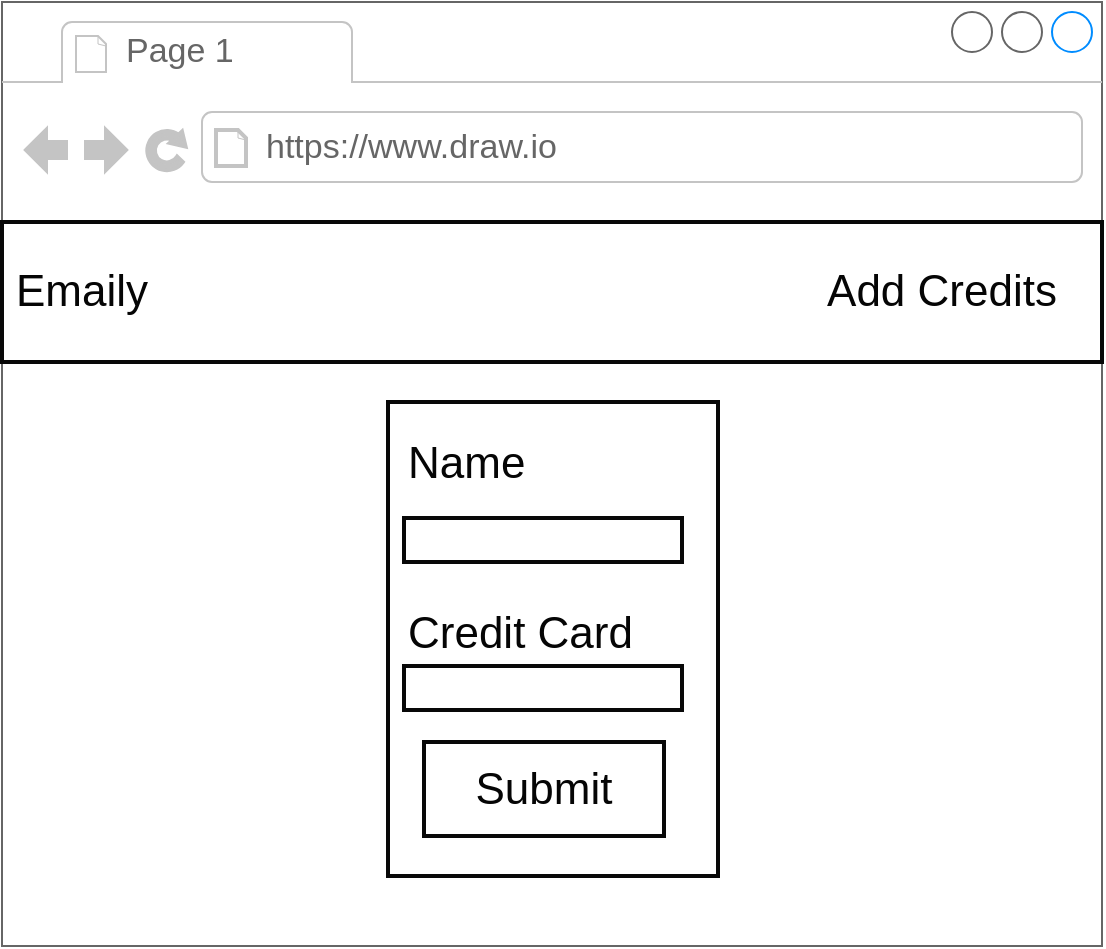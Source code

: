 <mxfile version="12.2.4" pages="11"><diagram id="vHIGYsIglk_2LRLfhvOE" name="Page-1"><mxGraphModel dx="1724" dy="545" grid="1" gridSize="10" guides="1" tooltips="1" connect="1" arrows="1" fold="1" page="1" pageScale="1" pageWidth="850" pageHeight="1100" math="0" shadow="0"><root><mxCell id="0"/><mxCell id="1" parent="0"/><mxCell id="2" value="" style="strokeWidth=1;shadow=0;dashed=0;align=center;html=1;shape=mxgraph.mockup.containers.browserWindow;rSize=0;fillColor=#ffffff;strokeColor=#666666;mainText=,;recursiveResize=0;rounded=0;labelBackgroundColor=none;fontSize=22;fontColor=#050505;" parent="1" vertex="1"><mxGeometry x="-700" y="280" width="550" height="472" as="geometry"/></mxCell><mxCell id="3" value="Page 1" style="strokeWidth=1;shadow=0;dashed=0;align=center;html=1;shape=mxgraph.mockup.containers.anchor;fontSize=17;fontColor=#666666;align=left;" parent="2" vertex="1"><mxGeometry x="60" y="12" width="110" height="26" as="geometry"/></mxCell><mxCell id="4" value="https://www.draw.io" style="strokeWidth=1;shadow=0;dashed=0;align=center;html=1;shape=mxgraph.mockup.containers.anchor;rSize=0;fontSize=17;fontColor=#666666;align=left;" parent="2" vertex="1"><mxGeometry x="130" y="60" width="250" height="26" as="geometry"/></mxCell><mxCell id="5" value="" style="rounded=0;whiteSpace=wrap;html=1;shadow=0;labelBackgroundColor=none;strokeColor=#080808;strokeWidth=2;fillColor=#ffffff;fontSize=22;fontColor=#050505;align=center;" parent="2" vertex="1"><mxGeometry y="110" width="550" height="70" as="geometry"/></mxCell><mxCell id="6" value="Emaily" style="text;html=1;strokeColor=none;fillColor=none;align=center;verticalAlign=middle;whiteSpace=wrap;rounded=0;shadow=0;labelBackgroundColor=none;fontSize=22;fontColor=#050505;" parent="2" vertex="1"><mxGeometry x="20" y="135" width="40" height="20" as="geometry"/></mxCell><mxCell id="7" value="Add Credits" style="text;html=1;strokeColor=none;fillColor=none;align=center;verticalAlign=middle;whiteSpace=wrap;rounded=0;shadow=0;labelBackgroundColor=none;fontSize=22;fontColor=#050505;" parent="2" vertex="1"><mxGeometry x="410" y="135" width="120" height="20" as="geometry"/></mxCell><mxCell id="8" value="" style="rounded=0;whiteSpace=wrap;html=1;shadow=0;labelBackgroundColor=none;strokeColor=#080808;strokeWidth=2;fillColor=#ffffff;fontSize=22;fontColor=#050505;align=center;" parent="2" vertex="1"><mxGeometry x="193" y="200" width="165" height="237" as="geometry"/></mxCell><mxCell id="9" value="Name" style="text;html=1;strokeColor=none;fillColor=none;align=left;verticalAlign=middle;whiteSpace=wrap;rounded=0;shadow=0;labelBackgroundColor=none;fontSize=22;fontColor=#050505;" parent="2" vertex="1"><mxGeometry x="201" y="212" width="127" height="37" as="geometry"/></mxCell><mxCell id="10" value="" style="rounded=0;whiteSpace=wrap;html=1;shadow=0;labelBackgroundColor=none;strokeColor=#080808;strokeWidth=2;fillColor=#ffffff;fontSize=22;fontColor=#050505;align=center;" parent="2" vertex="1"><mxGeometry x="201" y="258" width="139" height="22" as="geometry"/></mxCell><mxCell id="11" value="" style="rounded=0;whiteSpace=wrap;html=1;shadow=0;labelBackgroundColor=none;strokeColor=#080808;strokeWidth=2;fillColor=#ffffff;fontSize=22;fontColor=#050505;align=center;" parent="2" vertex="1"><mxGeometry x="201" y="332" width="139" height="22" as="geometry"/></mxCell><mxCell id="12" value="Submit" style="rounded=0;whiteSpace=wrap;html=1;shadow=0;labelBackgroundColor=none;strokeColor=#080808;strokeWidth=2;fillColor=#ffffff;fontSize=22;fontColor=#050505;align=center;" parent="2" vertex="1"><mxGeometry x="211" y="370" width="120" height="47" as="geometry"/></mxCell><mxCell id="13" value="Credit Card" style="text;html=1;strokeColor=none;fillColor=none;align=left;verticalAlign=middle;whiteSpace=wrap;rounded=0;shadow=0;labelBackgroundColor=none;fontSize=22;fontColor=#050505;" parent="2" vertex="1"><mxGeometry x="201" y="297" width="127" height="37" as="geometry"/></mxCell></root></mxGraphModel></diagram><diagram name="001 - form" id="R5pJ5romfoClj3Jhyflk"><mxGraphModel dx="942" dy="606" grid="1" gridSize="10" guides="1" tooltips="1" connect="1" arrows="1" fold="1" page="1" pageScale="1" pageWidth="1100" pageHeight="850" background="#ffffff" math="0" shadow="0"><root><mxCell id="0"/><mxCell id="1" parent="0"/><mxCell id="10" value="" style="strokeWidth=1;shadow=0;dashed=0;align=center;html=1;shape=mxgraph.mockup.containers.browserWindow;rSize=0;fillColor=#ffffff;strokeColor=#666666;mainText=,;recursiveResize=0;rounded=0;labelBackgroundColor=none;fontSize=22;fontColor=#050505;" parent="1" vertex="1"><mxGeometry x="260" y="40" width="550" height="472" as="geometry"/></mxCell><mxCell id="11" value="Page 1" style="strokeWidth=1;shadow=0;dashed=0;align=center;html=1;shape=mxgraph.mockup.containers.anchor;fontSize=17;fontColor=#666666;align=left;" parent="10" vertex="1"><mxGeometry x="60" y="12" width="110" height="26" as="geometry"/></mxCell><mxCell id="12" value="https://www.draw.io" style="strokeWidth=1;shadow=0;dashed=0;align=center;html=1;shape=mxgraph.mockup.containers.anchor;rSize=0;fontSize=17;fontColor=#666666;align=left;" parent="10" vertex="1"><mxGeometry x="130" y="60" width="250" height="26" as="geometry"/></mxCell><mxCell id="13" value="" style="rounded=0;whiteSpace=wrap;html=1;shadow=0;labelBackgroundColor=none;strokeColor=#080808;strokeWidth=2;fillColor=#ffffff;fontSize=22;fontColor=#050505;align=center;" parent="10" vertex="1"><mxGeometry y="110" width="550" height="70" as="geometry"/></mxCell><mxCell id="14" value="Emaily" style="text;html=1;strokeColor=none;fillColor=none;align=center;verticalAlign=middle;whiteSpace=wrap;rounded=0;shadow=0;labelBackgroundColor=none;fontSize=22;fontColor=#050505;" parent="10" vertex="1"><mxGeometry x="20" y="135" width="40" height="20" as="geometry"/></mxCell><mxCell id="15" value="Add Credits" style="text;html=1;strokeColor=none;fillColor=none;align=center;verticalAlign=middle;whiteSpace=wrap;rounded=0;shadow=0;labelBackgroundColor=none;fontSize=22;fontColor=#050505;" parent="10" vertex="1"><mxGeometry x="410" y="135" width="120" height="20" as="geometry"/></mxCell><mxCell id="16" value="" style="rounded=0;whiteSpace=wrap;html=1;shadow=0;labelBackgroundColor=none;strokeColor=#080808;strokeWidth=2;fillColor=#ffffff;fontSize=22;fontColor=#050505;align=center;" parent="10" vertex="1"><mxGeometry x="193" y="200" width="165" height="237" as="geometry"/></mxCell><mxCell id="17" value="Name" style="text;html=1;strokeColor=none;fillColor=none;align=left;verticalAlign=middle;whiteSpace=wrap;rounded=0;shadow=0;labelBackgroundColor=none;fontSize=22;fontColor=#050505;" parent="10" vertex="1"><mxGeometry x="201" y="212" width="127" height="37" as="geometry"/></mxCell><mxCell id="19" value="" style="rounded=0;whiteSpace=wrap;html=1;shadow=0;labelBackgroundColor=none;strokeColor=#080808;strokeWidth=2;fillColor=#ffffff;fontSize=22;fontColor=#050505;align=center;" parent="10" vertex="1"><mxGeometry x="201" y="258" width="139" height="22" as="geometry"/></mxCell><mxCell id="20" value="" style="rounded=0;whiteSpace=wrap;html=1;shadow=0;labelBackgroundColor=none;strokeColor=#080808;strokeWidth=2;fillColor=#ffffff;fontSize=22;fontColor=#050505;align=center;" parent="10" vertex="1"><mxGeometry x="201" y="332" width="139" height="22" as="geometry"/></mxCell><mxCell id="21" value="Submit" style="rounded=0;whiteSpace=wrap;html=1;shadow=0;labelBackgroundColor=none;strokeColor=#080808;strokeWidth=2;fillColor=#ffffff;fontSize=22;fontColor=#050505;align=center;" parent="10" vertex="1"><mxGeometry x="211" y="370" width="120" height="47" as="geometry"/></mxCell><mxCell id="22" value="Credit Card" style="text;html=1;strokeColor=none;fillColor=none;align=left;verticalAlign=middle;whiteSpace=wrap;rounded=0;shadow=0;labelBackgroundColor=none;fontSize=22;fontColor=#050505;" parent="10" vertex="1"><mxGeometry x="201" y="297" width="127" height="37" as="geometry"/></mxCell></root></mxGraphModel></diagram><diagram name="002 - rules of billing" id="IQtLHyrfyiBQp5aOUwq8"><mxGraphModel dx="1114" dy="539" grid="1" gridSize="10" guides="1" tooltips="1" connect="1" arrows="1" fold="1" page="1" pageScale="1" pageWidth="1100" pageHeight="850" background="#ffffff" math="0" shadow="0"><root><mxCell id="0"/><mxCell id="1" parent="0"/><mxCell id="3" value="Rules of Billing" style="rounded=0;whiteSpace=wrap;html=1;shadow=0;labelBackgroundColor=none;strokeColor=#666666;strokeWidth=2;fillColor=#f5f5f5;fontSize=22;fontColor=#050505;align=center;" parent="1" vertex="1"><mxGeometry x="370" y="90" width="320" height="60" as="geometry"/></mxCell><mxCell id="4" value="We are bad at security" style="rounded=0;whiteSpace=wrap;html=1;shadow=0;labelBackgroundColor=none;strokeColor=#080808;strokeWidth=2;fillColor=#ffffff;fontSize=22;fontColor=#050505;align=center;" parent="1" vertex="1"><mxGeometry x="150" y="180" width="320" height="60" as="geometry"/></mxCell><mxCell id="5" value="Billing is hard" style="rounded=0;whiteSpace=wrap;html=1;shadow=0;labelBackgroundColor=none;strokeColor=#080808;strokeWidth=2;fillColor=#ffffff;fontSize=22;fontColor=#050505;align=center;" parent="1" vertex="1"><mxGeometry x="150" y="360" width="320" height="60" as="geometry"/></mxCell><mxCell id="6" value="- Never accept raw credit card numbers&lt;div&gt;- Never store credit card numbers&lt;/div&gt;&lt;div&gt;- Always use an outside payment processor&lt;/div&gt;" style="text;html=1;strokeColor=none;fillColor=none;align=left;verticalAlign=middle;whiteSpace=wrap;rounded=0;shadow=0;labelBackgroundColor=none;fontSize=22;fontColor=#050505;" parent="1" vertex="1"><mxGeometry x="200" y="250" width="590" height="80" as="geometry"/></mxCell><mxCell id="7" value="- Possible to avoid monthly payments/multiple plans?&lt;div&gt;- Fraud and chargebacks are a pain&lt;/div&gt;" style="text;html=1;strokeColor=none;fillColor=none;align=left;verticalAlign=middle;whiteSpace=wrap;rounded=0;shadow=0;labelBackgroundColor=none;fontSize=22;fontColor=#050505;" parent="1" vertex="1"><mxGeometry x="200" y="425" width="590" height="80" as="geometry"/></mxCell></root></mxGraphModel></diagram><diagram name="003 - stripe flow" id="sUShqqdtJ5CX_gaB9Qwm"><mxGraphModel dx="1149" dy="509" grid="1" gridSize="10" guides="1" tooltips="1" connect="1" arrows="1" fold="1" page="1" pageScale="1" pageWidth="1100" pageHeight="850" background="#ffffff" math="0" shadow="0"><root><mxCell id="0"/><mxCell id="1" parent="0"/><mxCell id="10" style="edgeStyle=orthogonalEdgeStyle;rounded=0;html=1;exitX=0.5;exitY=1;entryX=0.5;entryY=0;startArrow=none;startFill=0;endArrow=classic;endFill=1;jettySize=auto;orthogonalLoop=1;strokeColor=#000000;strokeWidth=3;fontSize=22;fontColor=#050505;" parent="1" source="2" target="3" edge="1"><mxGeometry relative="1" as="geometry"/></mxCell><mxCell id="2" value="User clicks 'Add Credits'" style="rounded=0;whiteSpace=wrap;html=1;shadow=0;labelBackgroundColor=none;strokeColor=#080808;strokeWidth=2;fillColor=#ffffff;fontSize=22;fontColor=#050505;align=center;" parent="1" vertex="1"><mxGeometry x="195" y="140" width="300" height="60" as="geometry"/></mxCell><mxCell id="11" style="edgeStyle=orthogonalEdgeStyle;rounded=0;html=1;exitX=0.5;exitY=1;entryX=0.5;entryY=0;startArrow=none;startFill=0;endArrow=classic;endFill=1;jettySize=auto;orthogonalLoop=1;strokeColor=#000000;strokeWidth=3;fontSize=22;fontColor=#050505;" parent="1" source="3" target="4" edge="1"><mxGeometry relative="1" as="geometry"/></mxCell><mxCell id="3" value="Tell Stripe to show a credit card form" style="rounded=0;whiteSpace=wrap;html=1;shadow=0;labelBackgroundColor=none;strokeColor=#080808;strokeWidth=2;fillColor=#ffffff;fontSize=22;fontColor=#050505;align=center;" parent="1" vertex="1"><mxGeometry x="195" y="231" width="300" height="60" as="geometry"/></mxCell><mxCell id="12" style="edgeStyle=orthogonalEdgeStyle;rounded=0;html=1;exitX=0.5;exitY=1;startArrow=none;startFill=0;endArrow=classic;endFill=1;jettySize=auto;orthogonalLoop=1;strokeColor=#000000;strokeWidth=3;fontSize=22;fontColor=#050505;" parent="1" source="4" target="5" edge="1"><mxGeometry relative="1" as="geometry"/></mxCell><mxCell id="4" value="User enters credit card details" style="rounded=0;whiteSpace=wrap;html=1;shadow=0;labelBackgroundColor=none;strokeColor=#080808;strokeWidth=2;fillColor=#ffffff;fontSize=22;fontColor=#050505;align=center;" parent="1" vertex="1"><mxGeometry x="195" y="323" width="300" height="60" as="geometry"/></mxCell><mxCell id="13" style="edgeStyle=orthogonalEdgeStyle;rounded=0;html=1;exitX=0.5;exitY=1;entryX=0.5;entryY=0;startArrow=none;startFill=0;endArrow=classic;endFill=1;jettySize=auto;orthogonalLoop=1;strokeColor=#000000;strokeWidth=3;fontSize=22;fontColor=#050505;" parent="1" source="5" target="6" edge="1"><mxGeometry relative="1" as="geometry"/></mxCell><mxCell id="5" value="Details sent directly from the form to Stripe" style="rounded=0;whiteSpace=wrap;html=1;shadow=0;labelBackgroundColor=none;strokeColor=#080808;strokeWidth=2;fillColor=#ffffff;fontSize=22;fontColor=#050505;align=center;" parent="1" vertex="1"><mxGeometry x="195" y="414" width="300" height="60" as="geometry"/></mxCell><mxCell id="14" style="edgeStyle=orthogonalEdgeStyle;rounded=0;html=1;exitX=1;exitY=0.5;entryX=0;entryY=0.5;startArrow=none;startFill=0;endArrow=classic;endFill=1;jettySize=auto;orthogonalLoop=1;strokeColor=#000000;strokeWidth=3;fontSize=22;fontColor=#050505;" parent="1" source="6" target="7" edge="1"><mxGeometry relative="1" as="geometry"/></mxCell><mxCell id="6" value="Stripe sends back a token representing the charge" style="rounded=0;whiteSpace=wrap;html=1;shadow=0;labelBackgroundColor=none;strokeColor=#080808;strokeWidth=2;fillColor=#ffffff;fontSize=22;fontColor=#050505;align=center;" parent="1" vertex="1"><mxGeometry x="195" y="505" width="300" height="60" as="geometry"/></mxCell><mxCell id="15" style="edgeStyle=orthogonalEdgeStyle;rounded=0;html=1;exitX=0.5;exitY=0;entryX=0.5;entryY=1;startArrow=none;startFill=0;endArrow=classic;endFill=1;jettySize=auto;orthogonalLoop=1;strokeColor=#000000;strokeWidth=3;fontSize=22;fontColor=#050505;" parent="1" source="7" target="8" edge="1"><mxGeometry relative="1" as="geometry"/></mxCell><mxCell id="7" value="We send token to our API" style="rounded=0;whiteSpace=wrap;html=1;shadow=0;labelBackgroundColor=none;strokeColor=#080808;strokeWidth=2;fillColor=#ffffff;fontSize=22;fontColor=#050505;align=center;" parent="1" vertex="1"><mxGeometry x="565" y="505" width="300" height="60" as="geometry"/></mxCell><mxCell id="16" style="edgeStyle=orthogonalEdgeStyle;rounded=0;html=1;exitX=0.5;exitY=0;entryX=0.5;entryY=1;startArrow=none;startFill=0;endArrow=classic;endFill=1;jettySize=auto;orthogonalLoop=1;strokeColor=#000000;strokeWidth=3;fontSize=22;fontColor=#050505;" parent="1" source="8" target="9" edge="1"><mxGeometry relative="1" as="geometry"/></mxCell><mxCell id="8" value="Our API confirms the charge was successful with Stripe" style="rounded=0;whiteSpace=wrap;html=1;shadow=0;labelBackgroundColor=none;strokeColor=#080808;strokeWidth=2;fillColor=#ffffff;fontSize=22;fontColor=#050505;align=center;" parent="1" vertex="1"><mxGeometry x="565" y="414" width="300" height="60" as="geometry"/></mxCell><mxCell id="9" value="Add credits to user's account" style="rounded=0;whiteSpace=wrap;html=1;shadow=0;labelBackgroundColor=none;strokeColor=#080808;strokeWidth=2;fillColor=#ffffff;fontSize=22;fontColor=#050505;align=center;" parent="1" vertex="1"><mxGeometry x="565" y="323" width="300" height="60" as="geometry"/></mxCell></root></mxGraphModel></diagram><diagram name="004 - header" id="64BxiM53PWQKHDV9Xqi4"><mxGraphModel dx="891" dy="431" grid="1" gridSize="10" guides="1" tooltips="1" connect="1" arrows="1" fold="1" page="1" pageScale="1" pageWidth="1100" pageHeight="850" background="#ffffff" math="0" shadow="0"><root><mxCell id="0"/><mxCell id="1" parent="0"/><mxCell id="4" style="edgeStyle=orthogonalEdgeStyle;rounded=0;html=1;exitX=0.5;exitY=1;entryX=0.5;entryY=0;startArrow=none;startFill=0;endArrow=classic;endFill=1;jettySize=auto;orthogonalLoop=1;strokeColor=#000000;strokeWidth=3;fontSize=22;fontColor=#050505;" parent="1" source="2" target="3" edge="1"><mxGeometry relative="1" as="geometry"/></mxCell><mxCell id="2" value="App boots up" style="rounded=0;whiteSpace=wrap;html=1;shadow=0;labelBackgroundColor=none;strokeColor=#080808;strokeWidth=2;fillColor=#ffffff;fontSize=22;fontColor=#050505;align=center;" parent="1" vertex="1"><mxGeometry x="390" y="90" width="120" height="60" as="geometry"/></mxCell><mxCell id="13" style="edgeStyle=orthogonalEdgeStyle;rounded=0;html=1;exitX=0.75;exitY=1;entryX=0.25;entryY=0;startArrow=none;startFill=0;endArrow=classic;endFill=1;jettySize=auto;orthogonalLoop=1;strokeColor=#000000;strokeWidth=3;fontSize=22;fontColor=#050505;" parent="1" source="3" target="5" edge="1"><mxGeometry relative="1" as="geometry"/></mxCell><mxCell id="3" value="Fetch current user" style="rounded=0;whiteSpace=wrap;html=1;shadow=0;labelBackgroundColor=none;strokeColor=#080808;strokeWidth=2;fillColor=#ffffff;fontSize=22;fontColor=#050505;align=center;" parent="1" vertex="1"><mxGeometry x="370" y="220" width="160" height="60" as="geometry"/></mxCell><mxCell id="5" value="Header up to date" style="rounded=0;whiteSpace=wrap;html=1;shadow=0;labelBackgroundColor=none;strokeColor=#080808;strokeWidth=2;fillColor=#ffffff;fontSize=22;fontColor=#050505;align=center;" parent="1" vertex="1"><mxGeometry x="452" y="340" width="200" height="60" as="geometry"/></mxCell><mxCell id="10" style="edgeStyle=orthogonalEdgeStyle;rounded=0;html=1;exitX=0.5;exitY=1;entryX=0.5;entryY=0;startArrow=none;startFill=0;endArrow=classic;endFill=1;jettySize=auto;orthogonalLoop=1;strokeColor=#000000;strokeWidth=3;fontSize=22;fontColor=#050505;" parent="1" source="7" target="8" edge="1"><mxGeometry relative="1" as="geometry"/></mxCell><mxCell id="7" value="User pays money" style="rounded=0;whiteSpace=wrap;html=1;shadow=0;labelBackgroundColor=none;strokeColor=#080808;strokeWidth=2;fillColor=#ffffff;fontSize=22;fontColor=#050505;align=center;" parent="1" vertex="1"><mxGeometry x="600" y="90" width="120" height="60" as="geometry"/></mxCell><mxCell id="12" style="edgeStyle=orthogonalEdgeStyle;rounded=0;html=1;exitX=0.25;exitY=1;entryX=0.75;entryY=0;startArrow=none;startFill=0;endArrow=classic;endFill=1;jettySize=auto;orthogonalLoop=1;strokeColor=#000000;strokeWidth=3;fontSize=22;fontColor=#050505;" parent="1" source="8" target="5" edge="1"><mxGeometry relative="1" as="geometry"/></mxCell><mxCell id="8" value="Response sends back user" style="rounded=0;whiteSpace=wrap;html=1;shadow=0;labelBackgroundColor=none;strokeColor=#080808;strokeWidth=2;fillColor=#ffffff;fontSize=22;fontColor=#050505;align=center;" parent="1" vertex="1"><mxGeometry x="570" y="220" width="180" height="60" as="geometry"/></mxCell></root></mxGraphModel></diagram><diagram name="005 - charges" id="42h0jklFzVs84sB_H1zm"><mxGraphModel dx="891" dy="431" grid="1" gridSize="10" guides="1" tooltips="1" connect="1" arrows="1" fold="1" page="1" pageScale="1" pageWidth="1100" pageHeight="850" background="#ffffff" math="0" shadow="0"><root><mxCell id="0"/><mxCell id="1" parent="0"/><mxCell id="2" value="" style="rounded=0;whiteSpace=wrap;html=1;shadow=0;labelBackgroundColor=none;strokeColor=#080808;strokeWidth=2;fillColor=#ffffff;fontSize=22;fontColor=#000000;align=center;" vertex="1" parent="1"><mxGeometry x="350" y="170" width="170" height="190" as="geometry"/></mxCell><mxCell id="3" value="googleId" style="rounded=0;whiteSpace=wrap;html=1;shadow=0;labelBackgroundColor=none;strokeColor=#080808;strokeWidth=2;fillColor=#ffffff;fontSize=22;fontColor=#000000;align=center;" vertex="1" parent="1"><mxGeometry x="375" y="190" width="120" height="60" as="geometry"/></mxCell><mxCell id="4" value="credits" style="rounded=0;whiteSpace=wrap;html=1;shadow=0;labelBackgroundColor=none;strokeColor=#080808;strokeWidth=2;fillColor=#ffffff;fontSize=22;fontColor=#000000;align=center;" vertex="1" parent="1"><mxGeometry x="375" y="280" width="120" height="60" as="geometry"/></mxCell><mxCell id="6" style="edgeStyle=orthogonalEdgeStyle;rounded=0;html=1;exitX=0;exitY=0.5;entryX=1;entryY=0.5;startArrow=none;startFill=0;endArrow=classic;endFill=1;jettySize=auto;orthogonalLoop=1;strokeColor=#000000;strokeWidth=3;fontSize=22;fontColor=#000000;" edge="1" parent="1" source="5" target="4"><mxGeometry relative="1" as="geometry"/></mxCell><mxCell id="5" value="Default to 0" style="text;html=1;strokeColor=none;fillColor=none;align=center;verticalAlign=middle;whiteSpace=wrap;rounded=0;shadow=0;labelBackgroundColor=none;fontSize=22;fontColor=#000000;" vertex="1" parent="1"><mxGeometry x="570" y="285" width="90" height="50" as="geometry"/></mxCell><mxCell id="7" value="User Model" style="text;html=1;strokeColor=none;fillColor=none;align=center;verticalAlign=middle;whiteSpace=wrap;rounded=0;shadow=0;labelBackgroundColor=none;fontSize=22;fontColor=#000000;" vertex="1" parent="1"><mxGeometry x="378" y="140" width="115" height="20" as="geometry"/></mxCell></root></mxGraphModel></diagram><diagram name="006 - requirelogin" id="-4EDk4ykSgKsdJUGmr_T"><mxGraphModel dx="990" dy="431" grid="1" gridSize="10" guides="1" tooltips="1" connect="1" arrows="1" fold="1" page="1" pageScale="1" pageWidth="1100" pageHeight="850" background="#ffffff" math="0" shadow="0"><root><mxCell id="0"/><mxCell id="1" parent="0"/><mxCell id="2" value="Request handler" style="rounded=0;whiteSpace=wrap;html=1;shadow=0;labelBackgroundColor=none;strokeColor=#080808;strokeWidth=2;fillColor=#ffffff;fontSize=22;fontColor=#000000;align=center;" vertex="1" parent="1"><mxGeometry x="460" y="425" width="120" height="60" as="geometry"/></mxCell><mxCell id="5" style="edgeStyle=orthogonalEdgeStyle;rounded=0;html=1;exitX=0.5;exitY=1;entryX=0.5;entryY=0;startArrow=none;startFill=0;endArrow=classic;endFill=1;jettySize=auto;orthogonalLoop=1;strokeColor=#000000;strokeWidth=3;fontSize=22;fontColor=#000000;" edge="1" parent="1" source="3" target="4"><mxGeometry relative="1" as="geometry"/></mxCell><mxCell id="3" value="request" style="rounded=0;whiteSpace=wrap;html=1;shadow=0;labelBackgroundColor=none;strokeColor=#080808;strokeWidth=2;fillColor=#ffffff;fontSize=22;fontColor=#000000;align=center;" vertex="1" parent="1"><mxGeometry x="460" y="80" width="120" height="60" as="geometry"/></mxCell><mxCell id="7" style="edgeStyle=orthogonalEdgeStyle;rounded=0;html=1;exitX=0.5;exitY=1;entryX=0.5;entryY=0;startArrow=none;startFill=0;endArrow=classic;endFill=1;jettySize=auto;orthogonalLoop=1;strokeColor=#000000;strokeWidth=3;fontSize=22;fontColor=#000000;" edge="1" parent="1" source="4" target="6"><mxGeometry relative="1" as="geometry"/></mxCell><mxCell id="4" value="express app" style="rounded=0;whiteSpace=wrap;html=1;shadow=0;labelBackgroundColor=none;strokeColor=#080808;strokeWidth=2;fillColor=#ffffff;fontSize=22;fontColor=#000000;align=center;" vertex="1" parent="1"><mxGeometry x="460" y="166" width="120" height="60" as="geometry"/></mxCell><mxCell id="9" style="edgeStyle=orthogonalEdgeStyle;rounded=0;html=1;exitX=0.5;exitY=1;startArrow=none;startFill=0;endArrow=classic;endFill=1;jettySize=auto;orthogonalLoop=1;strokeColor=#000000;strokeWidth=3;fontSize=22;fontColor=#000000;" edge="1" parent="1" source="6" target="8"><mxGeometry relative="1" as="geometry"/></mxCell><mxCell id="6" value="Passport middleware" style="rounded=0;whiteSpace=wrap;html=1;shadow=0;labelBackgroundColor=none;strokeColor=#080808;strokeWidth=2;fillColor=#ffffff;fontSize=22;fontColor=#000000;align=center;" vertex="1" parent="1"><mxGeometry x="460" y="253" width="120" height="60" as="geometry"/></mxCell><mxCell id="10" style="edgeStyle=orthogonalEdgeStyle;rounded=0;html=1;exitX=0.5;exitY=1;entryX=0.5;entryY=0;startArrow=none;startFill=0;endArrow=classic;endFill=1;jettySize=auto;orthogonalLoop=1;strokeColor=#000000;strokeWidth=3;fontSize=22;fontColor=#000000;" edge="1" parent="1" source="8" target="2"><mxGeometry relative="1" as="geometry"/></mxCell><mxCell id="8" value="Make sure users logged in!" style="rounded=0;whiteSpace=wrap;html=1;shadow=0;labelBackgroundColor=none;strokeColor=#080808;strokeWidth=2;fillColor=#ffffff;fontSize=22;fontColor=#000000;align=center;" vertex="1" parent="1"><mxGeometry x="435" y="339" width="170" height="60" as="geometry"/></mxCell></root></mxGraphModel></diagram><diagram name="007 - arch" id="9PgyvKipA8f5Iy2gCTKg"><mxGraphModel dx="990" dy="431" grid="1" gridSize="10" guides="1" tooltips="1" connect="1" arrows="1" fold="1" page="1" pageScale="1" pageWidth="1100" pageHeight="850" background="#ffffff" math="0" shadow="0"><root><mxCell id="0"/><mxCell id="1" parent="0"/><mxCell id="2" value="main.js" style="rounded=0;whiteSpace=wrap;html=1;shadow=0;labelBackgroundColor=none;strokeColor=#080808;strokeWidth=2;fillColor=#ffffff;fontSize=22;fontColor=#000000;align=center;" vertex="1" parent="1"><mxGeometry x="405" y="140" width="120" height="60" as="geometry"/></mxCell><mxCell id="8" style="edgeStyle=orthogonalEdgeStyle;rounded=0;html=1;exitX=0.5;exitY=1;entryX=0.485;entryY=0.005;entryPerimeter=0;startArrow=none;startFill=0;endArrow=classic;endFill=1;jettySize=auto;orthogonalLoop=1;strokeColor=#000000;strokeWidth=3;fontSize=16;fontColor=#000000;" edge="1" parent="1" source="3" target="5"><mxGeometry relative="1" as="geometry"/></mxCell><mxCell id="3" value="Express Server" style="rounded=0;whiteSpace=wrap;html=1;shadow=0;labelBackgroundColor=none;strokeColor=#080808;strokeWidth=2;fillColor=#ffffff;fontSize=22;fontColor=#000000;align=center;" vertex="1" parent="1"><mxGeometry x="405" y="200" width="230" height="60" as="geometry"/></mxCell><mxCell id="4" value="Output of CRA" style="text;html=1;strokeColor=none;fillColor=none;align=left;verticalAlign=middle;whiteSpace=wrap;rounded=0;shadow=0;labelBackgroundColor=none;fontSize=16;fontColor=#000000;fontStyle=2" vertex="1" parent="1"><mxGeometry x="525" y="155" width="90" height="30" as="geometry"/></mxCell><mxCell id="5" value="" style="strokeWidth=1;shadow=0;dashed=0;align=center;html=1;shape=mxgraph.mockup.containers.browserWindow;rSize=0;fillColor=#ffffff;strokeColor=#666666;mainText=,;recursiveResize=0;rounded=0;labelBackgroundColor=none;fontSize=16;fontColor=#000000;" vertex="1" parent="1"><mxGeometry x="360" y="320" width="330" height="190" as="geometry"/></mxCell><mxCell id="6" value="Page 1" style="strokeWidth=1;shadow=0;dashed=0;align=center;html=1;shape=mxgraph.mockup.containers.anchor;fontSize=17;fontColor=#666666;align=left;" vertex="1" parent="5"><mxGeometry x="60" y="12" width="110" height="26" as="geometry"/></mxCell><mxCell id="7" value="herokuapp.com" style="strokeWidth=1;shadow=0;dashed=0;align=center;html=1;shape=mxgraph.mockup.containers.anchor;rSize=0;fontSize=17;fontColor=#666666;align=left;" vertex="1" parent="5"><mxGeometry x="130" y="60" width="250" height="26" as="geometry"/></mxCell></root></mxGraphModel></diagram><diagram name="008 - options" id="GBM9SqgjXPoSb1LJ3vyN"><mxGraphModel dx="990" dy="431" grid="1" gridSize="10" guides="1" tooltips="1" connect="1" arrows="1" fold="1" page="1" pageScale="1" pageWidth="1100" pageHeight="850" background="#ffffff" math="0" shadow="0"><root><mxCell id="0"/><mxCell id="1" parent="0"/><mxCell id="4" value="&amp;nbsp; &amp;nbsp; &amp;nbsp; &amp;nbsp; &amp;nbsp; &amp;nbsp; &amp;nbsp; &amp;nbsp; &amp;nbsp;Express Server" style="rounded=0;whiteSpace=wrap;html=1;shadow=0;labelBackgroundColor=none;strokeColor=#080808;strokeWidth=2;fillColor=#ffffff;fontSize=22;fontColor=#000000;align=left;" vertex="1" parent="1"><mxGeometry x="205" y="275" width="690" height="60" as="geometry"/></mxCell><mxCell id="19" style="edgeStyle=orthogonalEdgeStyle;rounded=0;html=1;exitX=0.75;exitY=1;startArrow=none;startFill=0;endArrow=classic;endFill=1;jettySize=auto;orthogonalLoop=1;strokeColor=#000000;strokeWidth=3;fontSize=16;fontColor=#000000;" edge="1" parent="1" source="2"><mxGeometry relative="1" as="geometry"><mxPoint x="616" y="477" as="targetPoint"/><Array as="points"><mxPoint x="615" y="475"/><mxPoint x="616" y="475"/></Array></mxGeometry></mxCell><mxCell id="2" value="index.html" style="rounded=0;whiteSpace=wrap;html=1;shadow=0;labelBackgroundColor=none;strokeColor=#080808;strokeWidth=2;fillColor=#ffffff;fontSize=22;fontColor=#000000;align=center;" vertex="1" parent="1"><mxGeometry x="525" y="170" width="120" height="60" as="geometry"/></mxCell><mxCell id="17" style="edgeStyle=orthogonalEdgeStyle;rounded=0;html=1;exitX=0.75;exitY=0;entryX=0.25;entryY=1;startArrow=none;startFill=0;endArrow=classic;endFill=1;jettySize=auto;orthogonalLoop=1;strokeColor=#000000;strokeWidth=3;fontSize=16;fontColor=#000000;" edge="1" parent="1" target="2"><mxGeometry relative="1" as="geometry"><mxPoint x="555" y="280" as="sourcePoint"/></mxGeometry></mxCell><mxCell id="6" value="" style="strokeWidth=1;shadow=0;dashed=0;align=center;html=1;shape=mxgraph.mockup.containers.browserWindow;rSize=0;fillColor=#ffffff;strokeColor=#666666;mainText=,;recursiveResize=0;rounded=0;labelBackgroundColor=none;fontSize=16;fontColor=#000000;" vertex="1" parent="1"><mxGeometry x="205" y="477" width="690" height="190" as="geometry"/></mxCell><mxCell id="7" value="Page 1" style="strokeWidth=1;shadow=0;dashed=0;align=center;html=1;shape=mxgraph.mockup.containers.anchor;fontSize=17;fontColor=#666666;align=left;" vertex="1" parent="6"><mxGeometry x="60" y="12" width="110" height="26" as="geometry"/></mxCell><mxCell id="8" value="herokuapp.com/surveys" style="strokeWidth=1;shadow=0;dashed=0;align=center;html=1;shape=mxgraph.mockup.containers.anchor;rSize=0;fontSize=17;fontColor=#666666;align=left;" vertex="1" parent="6"><mxGeometry x="130" y="60" width="250" height="26" as="geometry"/></mxCell><mxCell id="9" value="" style="endArrow=classic;html=1;strokeColor=#000000;strokeWidth=3;fontSize=16;fontColor=#000000;entryX=0.074;entryY=1;entryPerimeter=0;" edge="1" parent="1" target="4"><mxGeometry width="50" height="50" relative="1" as="geometry"><mxPoint x="255" y="475" as="sourcePoint"/><mxPoint x="365" y="425" as="targetPoint"/></mxGeometry></mxCell><mxCell id="10" value="/api/stripe" style="text;html=1;resizable=0;points=[];align=center;verticalAlign=middle;labelBackgroundColor=#ffffff;fontSize=16;fontColor=#000000;" vertex="1" connectable="0" parent="9"><mxGeometry x="-0.217" y="-4" relative="1" as="geometry"><mxPoint as="offset"/></mxGeometry></mxCell><mxCell id="11" value="" style="endArrow=classic;html=1;strokeColor=#000000;strokeWidth=3;fontSize=16;fontColor=#000000;exitX=0.181;exitY=1.017;exitPerimeter=0;" edge="1" parent="1" source="4"><mxGeometry width="50" height="50" relative="1" as="geometry"><mxPoint x="295" y="425" as="sourcePoint"/><mxPoint x="330" y="475" as="targetPoint"/></mxGeometry></mxCell><mxCell id="12" value="I gotcha" style="text;html=1;resizable=0;points=[];align=center;verticalAlign=middle;labelBackgroundColor=#ffffff;fontSize=16;fontColor=#000000;" vertex="1" connectable="0" parent="11"><mxGeometry x="0.086" y="5" relative="1" as="geometry"><mxPoint as="offset"/></mxGeometry></mxCell><mxCell id="13" value="" style="endArrow=classic;html=1;strokeColor=#000000;strokeWidth=3;fontSize=16;fontColor=#000000;" edge="1" parent="1"><mxGeometry width="50" height="50" relative="1" as="geometry"><mxPoint x="555" y="474" as="sourcePoint"/><mxPoint x="555" y="276" as="targetPoint"/></mxGeometry></mxCell><mxCell id="14" value="/surveys" style="text;html=1;resizable=0;points=[];align=center;verticalAlign=middle;labelBackgroundColor=#ffffff;fontSize=16;fontColor=#000000;" vertex="1" connectable="0" parent="13"><mxGeometry x="-0.217" y="-4" relative="1" as="geometry"><mxPoint as="offset"/></mxGeometry></mxCell><mxCell id="20" style="edgeStyle=orthogonalEdgeStyle;rounded=0;html=1;exitX=0.75;exitY=0;entryX=0.25;entryY=1;startArrow=none;startFill=0;endArrow=classic;endFill=1;jettySize=auto;orthogonalLoop=1;strokeColor=#000000;strokeWidth=3;fontSize=16;fontColor=#000000;" edge="1" parent="1"><mxGeometry relative="1" as="geometry"><mxPoint x="750" y="283" as="sourcePoint"/><mxPoint x="750" y="233" as="targetPoint"/></mxGeometry></mxCell><mxCell id="21" value="" style="endArrow=classic;html=1;strokeColor=#000000;strokeWidth=3;fontSize=16;fontColor=#000000;" edge="1" parent="1"><mxGeometry width="50" height="50" relative="1" as="geometry"><mxPoint x="750" y="477" as="sourcePoint"/><mxPoint x="750" y="279" as="targetPoint"/></mxGeometry></mxCell><mxCell id="22" value="/client/build/static/js/main.js" style="text;html=1;resizable=0;points=[];align=center;verticalAlign=middle;labelBackgroundColor=#ffffff;fontSize=16;fontColor=#000000;" vertex="1" connectable="0" parent="21"><mxGeometry x="-0.217" y="-4" relative="1" as="geometry"><mxPoint as="offset"/></mxGeometry></mxCell><mxCell id="23" style="edgeStyle=orthogonalEdgeStyle;rounded=0;html=1;exitX=0.75;exitY=1;entryX=0.514;entryY=0;entryPerimeter=0;startArrow=none;startFill=0;endArrow=classic;endFill=1;jettySize=auto;orthogonalLoop=1;strokeColor=#000000;strokeWidth=3;fontSize=16;fontColor=#000000;" edge="1" parent="1"><mxGeometry relative="1" as="geometry"><mxPoint x="870" y="230" as="sourcePoint"/><mxPoint x="871" y="477" as="targetPoint"/><Array as="points"><mxPoint x="870" y="475"/><mxPoint x="871" y="475"/></Array></mxGeometry></mxCell><mxCell id="24" value="main.js" style="rounded=0;whiteSpace=wrap;html=1;shadow=0;labelBackgroundColor=none;strokeColor=#080808;strokeWidth=2;fillColor=#ffffff;fontSize=22;fontColor=#000000;align=center;" vertex="1" parent="1"><mxGeometry x="720" y="170" width="210" height="60" as="geometry"/></mxCell></root></mxGraphModel></diagram><diagram name="009 - where to build" id="t93oCQbbRzZ7tOcvUXU6"><mxGraphModel dx="990" dy="431" grid="1" gridSize="10" guides="1" tooltips="1" connect="1" arrows="1" fold="1" page="1" pageScale="1" pageWidth="1100" pageHeight="850" background="#ffffff" math="0" shadow="0"><root><mxCell id="0"/><mxCell id="1" parent="0"/><mxCell id="2" value="" style="endArrow=none;html=1;dashed=1;dashPattern=1 4;strokeColor=#000000;strokeWidth=3;fontSize=22;fontColor=#000000;" edge="1" parent="1"><mxGeometry width="50" height="50" relative="1" as="geometry"><mxPoint x="400" y="505" as="sourcePoint"/><mxPoint x="400" y="115" as="targetPoint"/></mxGeometry></mxCell><mxCell id="5" value="" style="endArrow=none;html=1;dashed=1;dashPattern=1 4;strokeColor=#000000;strokeWidth=3;fontSize=22;fontColor=#000000;" edge="1" parent="1"><mxGeometry width="50" height="50" relative="1" as="geometry"><mxPoint x="700" y="510" as="sourcePoint"/><mxPoint x="700" y="120" as="targetPoint"/></mxGeometry></mxCell><mxCell id="6" value="Option #1" style="text;html=1;strokeColor=none;fillColor=none;align=center;verticalAlign=middle;whiteSpace=wrap;rounded=0;shadow=0;labelBackgroundColor=none;fontSize=22;fontColor=#000000;" vertex="1" parent="1"><mxGeometry x="230" y="90" width="100" height="30" as="geometry"/></mxCell><mxCell id="7" value="Option #2" style="text;html=1;strokeColor=none;fillColor=none;align=center;verticalAlign=middle;whiteSpace=wrap;rounded=0;shadow=0;labelBackgroundColor=none;fontSize=22;fontColor=#000000;" vertex="1" parent="1"><mxGeometry x="500" y="90" width="100" height="30" as="geometry"/></mxCell><mxCell id="8" value="Option #3" style="text;html=1;strokeColor=none;fillColor=none;align=center;verticalAlign=middle;whiteSpace=wrap;rounded=0;shadow=0;labelBackgroundColor=none;fontSize=22;fontColor=#000000;" vertex="1" parent="1"><mxGeometry x="770" y="90" width="100" height="30" as="geometry"/></mxCell><mxCell id="13" style="edgeStyle=orthogonalEdgeStyle;rounded=0;html=1;exitX=0.5;exitY=1;entryX=0.5;entryY=0;startArrow=none;startFill=0;endArrow=classic;endFill=1;jettySize=auto;orthogonalLoop=1;strokeColor=#000000;strokeWidth=3;fontSize=22;fontColor=#000000;" edge="1" parent="1" source="9" target="11"><mxGeometry relative="1" as="geometry"/></mxCell><mxCell id="9" value="Build client project" style="rounded=0;whiteSpace=wrap;html=1;shadow=0;labelBackgroundColor=none;strokeColor=#080808;strokeWidth=2;fillColor=#ffffff;fontSize=22;fontColor=#000000;align=center;" vertex="1" parent="1"><mxGeometry x="220" y="145" width="120" height="60" as="geometry"/></mxCell><mxCell id="14" style="edgeStyle=orthogonalEdgeStyle;rounded=0;html=1;exitX=0.5;exitY=1;entryX=0.5;entryY=0;startArrow=none;startFill=0;endArrow=classic;endFill=1;jettySize=auto;orthogonalLoop=1;strokeColor=#000000;strokeWidth=3;fontSize=22;fontColor=#000000;" edge="1" parent="1" source="11" target="12"><mxGeometry relative="1" as="geometry"/></mxCell><mxCell id="11" value="Commit built project" style="rounded=0;whiteSpace=wrap;html=1;shadow=0;labelBackgroundColor=none;strokeColor=#080808;strokeWidth=2;fillColor=#ffffff;fontSize=22;fontColor=#000000;align=center;" vertex="1" parent="1"><mxGeometry x="220" y="240" width="120" height="60" as="geometry"/></mxCell><mxCell id="12" value="Push to Heroku" style="rounded=0;whiteSpace=wrap;html=1;shadow=0;labelBackgroundColor=none;strokeColor=#080808;strokeWidth=2;fillColor=#ffffff;fontSize=22;fontColor=#000000;align=center;" vertex="1" parent="1"><mxGeometry x="220" y="335" width="120" height="60" as="geometry"/></mxCell><mxCell id="15" style="edgeStyle=orthogonalEdgeStyle;rounded=0;html=1;exitX=0.5;exitY=1;entryX=0.5;entryY=0;startArrow=none;startFill=0;endArrow=classic;endFill=1;jettySize=auto;orthogonalLoop=1;strokeColor=#000000;strokeWidth=3;fontSize=22;fontColor=#000000;" edge="1" source="16" target="18" parent="1"><mxGeometry relative="1" as="geometry"/></mxCell><mxCell id="16" value="Push to Heroku" style="rounded=0;whiteSpace=wrap;html=1;shadow=0;labelBackgroundColor=none;strokeColor=#080808;strokeWidth=2;fillColor=#ffffff;fontSize=22;fontColor=#000000;align=center;" vertex="1" parent="1"><mxGeometry x="490" y="150" width="120" height="60" as="geometry"/></mxCell><mxCell id="17" style="edgeStyle=orthogonalEdgeStyle;rounded=0;html=1;exitX=0.5;exitY=1;entryX=0.5;entryY=0;startArrow=none;startFill=0;endArrow=classic;endFill=1;jettySize=auto;orthogonalLoop=1;strokeColor=#000000;strokeWidth=3;fontSize=22;fontColor=#000000;" edge="1" source="18" target="19" parent="1"><mxGeometry relative="1" as="geometry"/></mxCell><mxCell id="18" value="Tell Heroku to install *all* dependencies for client project" style="rounded=0;whiteSpace=wrap;html=1;shadow=0;labelBackgroundColor=none;strokeColor=#080808;strokeWidth=2;fillColor=#ffffff;fontSize=22;fontColor=#000000;align=center;" vertex="1" parent="1"><mxGeometry x="440" y="240" width="220" height="95" as="geometry"/></mxCell><mxCell id="19" value="Heroku builds client project" style="rounded=0;whiteSpace=wrap;html=1;shadow=0;labelBackgroundColor=none;strokeColor=#080808;strokeWidth=2;fillColor=#ffffff;fontSize=22;fontColor=#000000;align=center;" vertex="1" parent="1"><mxGeometry x="470" y="375" width="160" height="60" as="geometry"/></mxCell><mxCell id="22" style="edgeStyle=orthogonalEdgeStyle;rounded=0;html=1;exitX=0.5;exitY=1;startArrow=none;startFill=0;endArrow=classic;endFill=1;jettySize=auto;orthogonalLoop=1;strokeColor=#000000;strokeWidth=3;fontSize=22;fontColor=#000000;" edge="1" parent="1" source="20" target="21"><mxGeometry relative="1" as="geometry"/></mxCell><mxCell id="20" value="Push to CI" style="rounded=0;whiteSpace=wrap;html=1;shadow=0;labelBackgroundColor=none;strokeColor=#080808;strokeWidth=2;fillColor=#ffffff;fontSize=22;fontColor=#000000;align=center;" vertex="1" parent="1"><mxGeometry x="760" y="145" width="120" height="60" as="geometry"/></mxCell><mxCell id="25" style="edgeStyle=orthogonalEdgeStyle;rounded=0;html=1;exitX=0.5;exitY=1;startArrow=none;startFill=0;endArrow=classic;endFill=1;jettySize=auto;orthogonalLoop=1;strokeColor=#000000;strokeWidth=3;fontSize=22;fontColor=#000000;" edge="1" parent="1" source="21" target="23"><mxGeometry relative="1" as="geometry"/></mxCell><mxCell id="21" value="Run tests and stuff" style="rounded=0;whiteSpace=wrap;html=1;shadow=0;labelBackgroundColor=none;strokeColor=#080808;strokeWidth=2;fillColor=#ffffff;fontSize=22;fontColor=#000000;align=center;" vertex="1" parent="1"><mxGeometry x="760" y="240" width="120" height="60" as="geometry"/></mxCell><mxCell id="26" style="edgeStyle=orthogonalEdgeStyle;rounded=0;html=1;exitX=0.5;exitY=1;entryX=0.5;entryY=0;startArrow=none;startFill=0;endArrow=classic;endFill=1;jettySize=auto;orthogonalLoop=1;strokeColor=#000000;strokeWidth=3;fontSize=22;fontColor=#000000;" edge="1" parent="1" source="23" target="24"><mxGeometry relative="1" as="geometry"/></mxCell><mxCell id="23" value="CI builds and commits client" style="rounded=0;whiteSpace=wrap;html=1;shadow=0;labelBackgroundColor=none;strokeColor=#080808;strokeWidth=2;fillColor=#ffffff;fontSize=22;fontColor=#000000;align=center;" vertex="1" parent="1"><mxGeometry x="730" y="335" width="180" height="60" as="geometry"/></mxCell><mxCell id="24" value="CI pushes build to Heroku" style="rounded=0;whiteSpace=wrap;html=1;shadow=0;labelBackgroundColor=none;strokeColor=#080808;strokeWidth=2;fillColor=#ffffff;fontSize=22;fontColor=#000000;align=center;" vertex="1" parent="1"><mxGeometry x="730" y="425" width="180" height="60" as="geometry"/></mxCell></root></mxGraphModel></diagram><diagram name="010 - building" id="x8DX0XtW9cH5GVwdImxy"><mxGraphModel dx="874" dy="545" grid="1" gridSize="10" guides="1" tooltips="1" connect="1" arrows="1" fold="1" page="1" pageScale="1" pageWidth="1100" pageHeight="850" background="#ffffff" math="0" shadow="0"><root><mxCell id="0"/><mxCell id="1" parent="0"/><mxCell id="7" style="edgeStyle=orthogonalEdgeStyle;rounded=0;html=1;exitX=0.5;exitY=0;entryX=0.5;entryY=1;startArrow=none;startFill=0;endArrow=classic;endFill=1;jettySize=auto;orthogonalLoop=1;strokeColor=#000000;strokeWidth=3;fontSize=22;fontColor=#000000;" parent="1" source="2" target="3" edge="1"><mxGeometry relative="1" as="geometry"/></mxCell><mxCell id="2" value="Push to Heroku" style="rounded=0;whiteSpace=wrap;html=1;shadow=0;labelBackgroundColor=none;strokeColor=#080808;strokeWidth=2;fillColor=#ffffff;fontSize=22;fontColor=#000000;align=center;flipV=1;" parent="1" vertex="1"><mxGeometry x="410" y="110" width="200" height="60" as="geometry"/></mxCell><mxCell id="8" style="edgeStyle=orthogonalEdgeStyle;rounded=0;html=1;exitX=0.5;exitY=0;startArrow=none;startFill=0;endArrow=classic;endFill=1;jettySize=auto;orthogonalLoop=1;strokeColor=#000000;strokeWidth=3;fontSize=22;fontColor=#000000;" parent="1" source="3" target="4" edge="1"><mxGeometry relative="1" as="geometry"/></mxCell><mxCell id="3" value="Heroku installs server deps" style="rounded=0;whiteSpace=wrap;html=1;shadow=0;labelBackgroundColor=none;strokeColor=#080808;strokeWidth=2;fillColor=#ffffff;fontSize=22;fontColor=#000000;align=center;flipV=1;" parent="1" vertex="1"><mxGeometry x="410" y="198" width="200" height="60" as="geometry"/></mxCell><mxCell id="9" style="edgeStyle=orthogonalEdgeStyle;rounded=0;html=1;exitX=0.5;exitY=0;startArrow=none;startFill=0;endArrow=classic;endFill=1;jettySize=auto;orthogonalLoop=1;strokeColor=#000000;strokeWidth=3;fontSize=22;fontColor=#000000;" parent="1" source="4" target="5" edge="1"><mxGeometry relative="1" as="geometry"/></mxCell><mxCell id="4" value="Heroku runs 'heroku-postbuild'" style="rounded=0;whiteSpace=wrap;html=1;shadow=0;labelBackgroundColor=none;strokeColor=#080808;strokeWidth=2;fillColor=#ffffff;fontSize=22;fontColor=#000000;align=center;flipV=1;" parent="1" vertex="1"><mxGeometry x="410" y="285" width="200" height="60" as="geometry"/></mxCell><mxCell id="10" style="edgeStyle=orthogonalEdgeStyle;rounded=0;html=1;exitX=0.5;exitY=0;entryX=0.5;entryY=1;startArrow=none;startFill=0;endArrow=classic;endFill=1;jettySize=auto;orthogonalLoop=1;strokeColor=#000000;strokeWidth=3;fontSize=22;fontColor=#000000;" parent="1" source="5" target="6" edge="1"><mxGeometry relative="1" as="geometry"/></mxCell><mxCell id="5" value="We tell Heroku to install client deps" style="rounded=0;whiteSpace=wrap;html=1;shadow=0;labelBackgroundColor=none;strokeColor=#080808;strokeWidth=2;fillColor=#ffffff;fontSize=22;fontColor=#000000;align=center;flipV=1;" parent="1" vertex="1"><mxGeometry x="410" y="373" width="200" height="60" as="geometry"/></mxCell><mxCell id="6" value="We tell Heroku to run 'npm run build'" style="rounded=0;whiteSpace=wrap;html=1;shadow=0;labelBackgroundColor=none;strokeColor=#080808;strokeWidth=2;fillColor=#ffffff;fontSize=22;fontColor=#000000;align=center;flipV=1;" parent="1" vertex="1"><mxGeometry x="410" y="460" width="200" height="60" as="geometry"/></mxCell></root></mxGraphModel></diagram></mxfile>